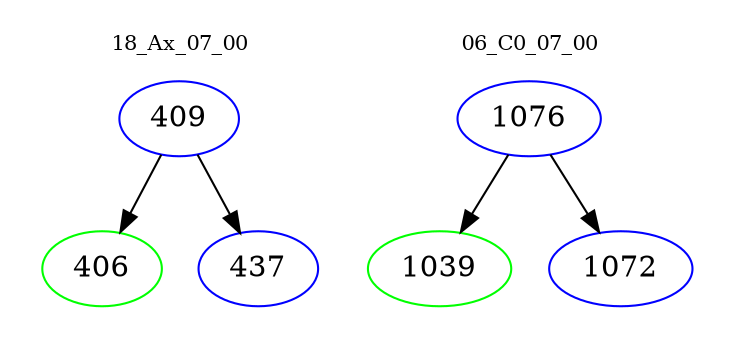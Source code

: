 digraph{
subgraph cluster_0 {
color = white
label = "18_Ax_07_00";
fontsize=10;
T0_409 [label="409", color="blue"]
T0_409 -> T0_406 [color="black"]
T0_406 [label="406", color="green"]
T0_409 -> T0_437 [color="black"]
T0_437 [label="437", color="blue"]
}
subgraph cluster_1 {
color = white
label = "06_C0_07_00";
fontsize=10;
T1_1076 [label="1076", color="blue"]
T1_1076 -> T1_1039 [color="black"]
T1_1039 [label="1039", color="green"]
T1_1076 -> T1_1072 [color="black"]
T1_1072 [label="1072", color="blue"]
}
}
